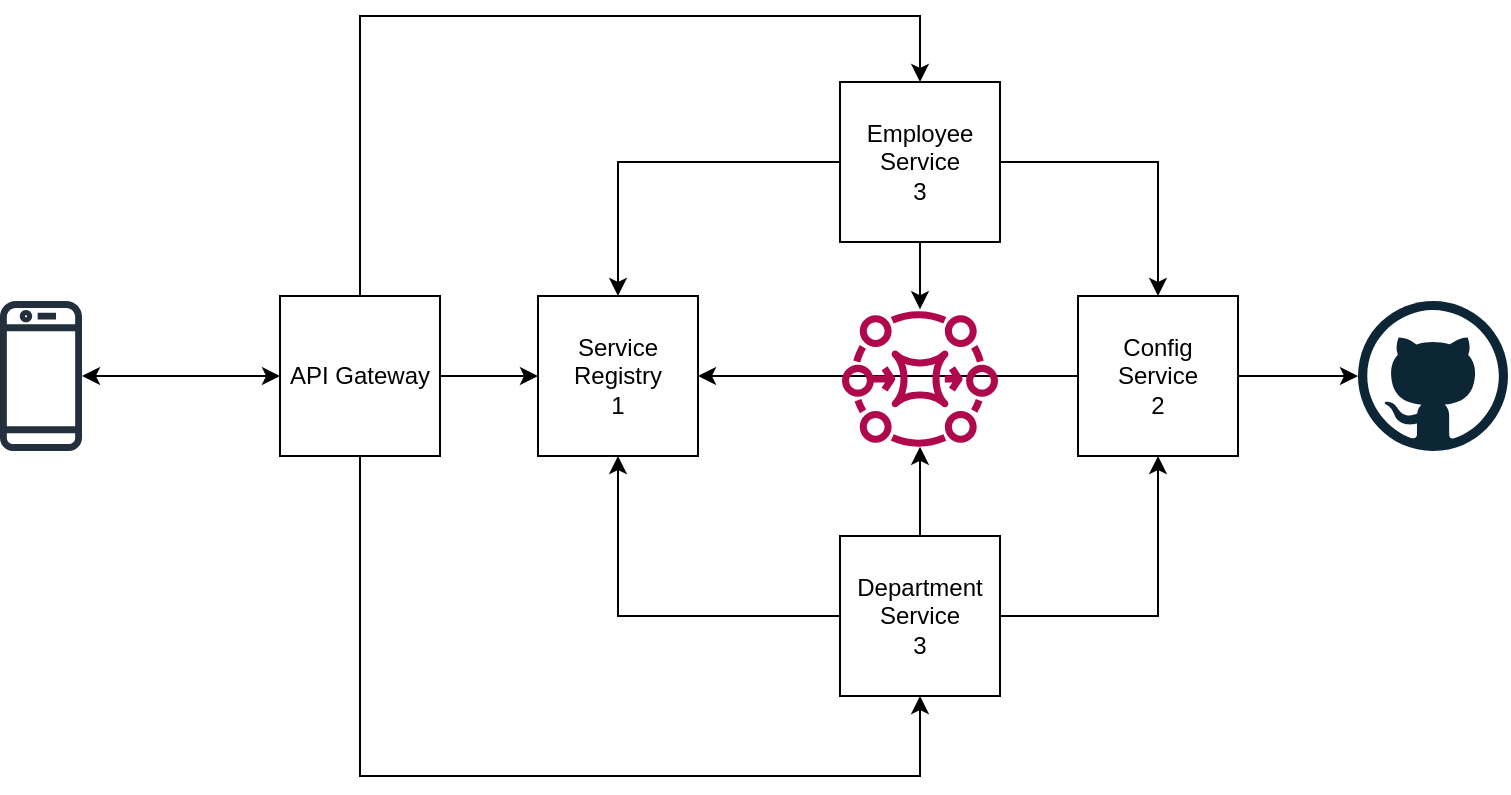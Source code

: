 <mxfile version="21.6.6" type="github">
  <diagram name="Página-1" id="fT7kqpHaqLvqwdR77mZW">
    <mxGraphModel dx="1050" dy="574" grid="1" gridSize="10" guides="1" tooltips="1" connect="1" arrows="1" fold="1" page="1" pageScale="1" pageWidth="1100" pageHeight="850" math="0" shadow="0">
      <root>
        <mxCell id="0" />
        <mxCell id="1" parent="0" />
        <mxCell id="nYcZPU6dLvFUWrbdFQ7N-9" style="edgeStyle=orthogonalEdgeStyle;rounded=0;orthogonalLoop=1;jettySize=auto;html=1;entryX=0;entryY=0.5;entryDx=0;entryDy=0;" parent="1" source="nYcZPU6dLvFUWrbdFQ7N-1" target="nYcZPU6dLvFUWrbdFQ7N-2" edge="1">
          <mxGeometry relative="1" as="geometry" />
        </mxCell>
        <mxCell id="nYcZPU6dLvFUWrbdFQ7N-14" style="edgeStyle=orthogonalEdgeStyle;rounded=0;orthogonalLoop=1;jettySize=auto;html=1;entryX=0.5;entryY=0;entryDx=0;entryDy=0;exitX=0.5;exitY=0;exitDx=0;exitDy=0;" parent="1" source="nYcZPU6dLvFUWrbdFQ7N-1" target="nYcZPU6dLvFUWrbdFQ7N-3" edge="1">
          <mxGeometry relative="1" as="geometry">
            <Array as="points">
              <mxPoint x="380" y="130" />
              <mxPoint x="660" y="130" />
            </Array>
          </mxGeometry>
        </mxCell>
        <mxCell id="nYcZPU6dLvFUWrbdFQ7N-15" style="edgeStyle=orthogonalEdgeStyle;rounded=0;orthogonalLoop=1;jettySize=auto;html=1;entryX=0.5;entryY=1;entryDx=0;entryDy=0;" parent="1" source="nYcZPU6dLvFUWrbdFQ7N-1" target="nYcZPU6dLvFUWrbdFQ7N-4" edge="1">
          <mxGeometry relative="1" as="geometry">
            <mxPoint x="660" y="470" as="targetPoint" />
            <Array as="points">
              <mxPoint x="380" y="510" />
              <mxPoint x="660" y="510" />
            </Array>
          </mxGeometry>
        </mxCell>
        <mxCell id="nYcZPU6dLvFUWrbdFQ7N-1" value="API Gateway" style="whiteSpace=wrap;html=1;aspect=fixed;" parent="1" vertex="1">
          <mxGeometry x="340" y="270" width="80" height="80" as="geometry" />
        </mxCell>
        <mxCell id="nYcZPU6dLvFUWrbdFQ7N-2" value="Service Registry&lt;br&gt;1" style="whiteSpace=wrap;html=1;aspect=fixed;" parent="1" vertex="1">
          <mxGeometry x="469" y="270" width="80" height="80" as="geometry" />
        </mxCell>
        <mxCell id="nYcZPU6dLvFUWrbdFQ7N-7" style="edgeStyle=orthogonalEdgeStyle;rounded=0;orthogonalLoop=1;jettySize=auto;html=1;entryX=0.5;entryY=0;entryDx=0;entryDy=0;" parent="1" source="nYcZPU6dLvFUWrbdFQ7N-3" target="nYcZPU6dLvFUWrbdFQ7N-2" edge="1">
          <mxGeometry relative="1" as="geometry" />
        </mxCell>
        <mxCell id="nYcZPU6dLvFUWrbdFQ7N-17" style="edgeStyle=orthogonalEdgeStyle;rounded=0;orthogonalLoop=1;jettySize=auto;html=1;entryX=0.5;entryY=0;entryDx=0;entryDy=0;" parent="1" source="nYcZPU6dLvFUWrbdFQ7N-3" target="nYcZPU6dLvFUWrbdFQ7N-16" edge="1">
          <mxGeometry relative="1" as="geometry" />
        </mxCell>
        <mxCell id="nYcZPU6dLvFUWrbdFQ7N-36" value="" style="edgeStyle=orthogonalEdgeStyle;rounded=0;orthogonalLoop=1;jettySize=auto;html=1;" parent="1" source="nYcZPU6dLvFUWrbdFQ7N-3" target="nYcZPU6dLvFUWrbdFQ7N-35" edge="1">
          <mxGeometry relative="1" as="geometry" />
        </mxCell>
        <mxCell id="nYcZPU6dLvFUWrbdFQ7N-3" value="Employee Service&lt;br&gt;3" style="whiteSpace=wrap;html=1;aspect=fixed;" parent="1" vertex="1">
          <mxGeometry x="620" y="163" width="80" height="80" as="geometry" />
        </mxCell>
        <mxCell id="nYcZPU6dLvFUWrbdFQ7N-8" style="edgeStyle=orthogonalEdgeStyle;rounded=0;orthogonalLoop=1;jettySize=auto;html=1;entryX=0.5;entryY=1;entryDx=0;entryDy=0;" parent="1" source="nYcZPU6dLvFUWrbdFQ7N-4" target="nYcZPU6dLvFUWrbdFQ7N-2" edge="1">
          <mxGeometry relative="1" as="geometry" />
        </mxCell>
        <mxCell id="nYcZPU6dLvFUWrbdFQ7N-18" style="edgeStyle=orthogonalEdgeStyle;rounded=0;orthogonalLoop=1;jettySize=auto;html=1;entryX=0.5;entryY=1;entryDx=0;entryDy=0;" parent="1" source="nYcZPU6dLvFUWrbdFQ7N-4" target="nYcZPU6dLvFUWrbdFQ7N-16" edge="1">
          <mxGeometry relative="1" as="geometry" />
        </mxCell>
        <mxCell id="nYcZPU6dLvFUWrbdFQ7N-37" value="" style="edgeStyle=orthogonalEdgeStyle;rounded=0;orthogonalLoop=1;jettySize=auto;html=1;" parent="1" source="nYcZPU6dLvFUWrbdFQ7N-4" target="nYcZPU6dLvFUWrbdFQ7N-35" edge="1">
          <mxGeometry relative="1" as="geometry" />
        </mxCell>
        <mxCell id="nYcZPU6dLvFUWrbdFQ7N-4" value="Department Service&lt;br&gt;3" style="whiteSpace=wrap;html=1;aspect=fixed;" parent="1" vertex="1">
          <mxGeometry x="620" y="390" width="80" height="80" as="geometry" />
        </mxCell>
        <mxCell id="nYcZPU6dLvFUWrbdFQ7N-12" style="edgeStyle=orthogonalEdgeStyle;rounded=0;orthogonalLoop=1;jettySize=auto;html=1;startArrow=classic;startFill=1;" parent="1" source="nYcZPU6dLvFUWrbdFQ7N-10" target="nYcZPU6dLvFUWrbdFQ7N-1" edge="1">
          <mxGeometry relative="1" as="geometry" />
        </mxCell>
        <mxCell id="nYcZPU6dLvFUWrbdFQ7N-10" value="" style="sketch=0;outlineConnect=0;fontColor=#232F3E;gradientColor=none;fillColor=#232F3D;strokeColor=none;dashed=0;verticalLabelPosition=bottom;verticalAlign=top;align=center;html=1;fontSize=12;fontStyle=0;aspect=fixed;pointerEvents=1;shape=mxgraph.aws4.mobile_client;" parent="1" vertex="1">
          <mxGeometry x="200" y="271" width="41" height="78" as="geometry" />
        </mxCell>
        <mxCell id="nYcZPU6dLvFUWrbdFQ7N-20" style="edgeStyle=orthogonalEdgeStyle;rounded=0;orthogonalLoop=1;jettySize=auto;html=1;" parent="1" source="nYcZPU6dLvFUWrbdFQ7N-16" target="nYcZPU6dLvFUWrbdFQ7N-19" edge="1">
          <mxGeometry relative="1" as="geometry" />
        </mxCell>
        <mxCell id="nYcZPU6dLvFUWrbdFQ7N-21" style="edgeStyle=orthogonalEdgeStyle;rounded=0;orthogonalLoop=1;jettySize=auto;html=1;" parent="1" source="nYcZPU6dLvFUWrbdFQ7N-16" target="nYcZPU6dLvFUWrbdFQ7N-2" edge="1">
          <mxGeometry relative="1" as="geometry" />
        </mxCell>
        <mxCell id="nYcZPU6dLvFUWrbdFQ7N-16" value="Config Service&lt;br&gt;2" style="whiteSpace=wrap;html=1;aspect=fixed;" parent="1" vertex="1">
          <mxGeometry x="739" y="270" width="80" height="80" as="geometry" />
        </mxCell>
        <mxCell id="nYcZPU6dLvFUWrbdFQ7N-19" value="" style="dashed=0;outlineConnect=0;html=1;align=center;labelPosition=center;verticalLabelPosition=bottom;verticalAlign=top;shape=mxgraph.weblogos.github" parent="1" vertex="1">
          <mxGeometry x="879" y="272.5" width="75" height="75" as="geometry" />
        </mxCell>
        <mxCell id="nYcZPU6dLvFUWrbdFQ7N-35" value="" style="sketch=0;outlineConnect=0;fontColor=#232F3E;gradientColor=none;fillColor=#B0084D;strokeColor=none;dashed=0;verticalLabelPosition=bottom;verticalAlign=top;align=center;html=1;fontSize=12;fontStyle=0;aspect=fixed;pointerEvents=1;shape=mxgraph.aws4.mq_broker;" parent="1" vertex="1">
          <mxGeometry x="621" y="272" width="78" height="78" as="geometry" />
        </mxCell>
      </root>
    </mxGraphModel>
  </diagram>
</mxfile>
